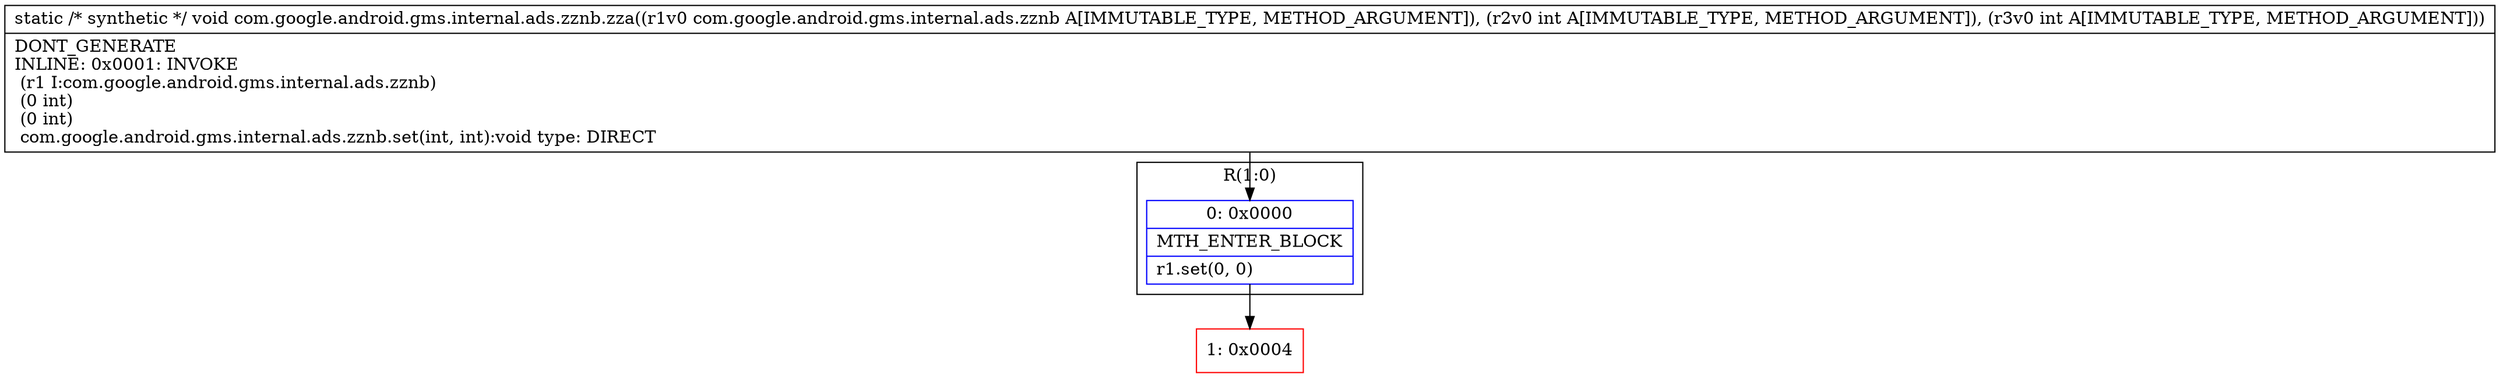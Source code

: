 digraph "CFG forcom.google.android.gms.internal.ads.zznb.zza(Lcom\/google\/android\/gms\/internal\/ads\/zznb;II)V" {
subgraph cluster_Region_109492458 {
label = "R(1:0)";
node [shape=record,color=blue];
Node_0 [shape=record,label="{0\:\ 0x0000|MTH_ENTER_BLOCK\l|r1.set(0, 0)\l}"];
}
Node_1 [shape=record,color=red,label="{1\:\ 0x0004}"];
MethodNode[shape=record,label="{static \/* synthetic *\/ void com.google.android.gms.internal.ads.zznb.zza((r1v0 com.google.android.gms.internal.ads.zznb A[IMMUTABLE_TYPE, METHOD_ARGUMENT]), (r2v0 int A[IMMUTABLE_TYPE, METHOD_ARGUMENT]), (r3v0 int A[IMMUTABLE_TYPE, METHOD_ARGUMENT]))  | DONT_GENERATE\lINLINE: 0x0001: INVOKE  \l  (r1 I:com.google.android.gms.internal.ads.zznb)\l  (0 int)\l  (0 int)\l com.google.android.gms.internal.ads.zznb.set(int, int):void type: DIRECT\l}"];
MethodNode -> Node_0;
Node_0 -> Node_1;
}

